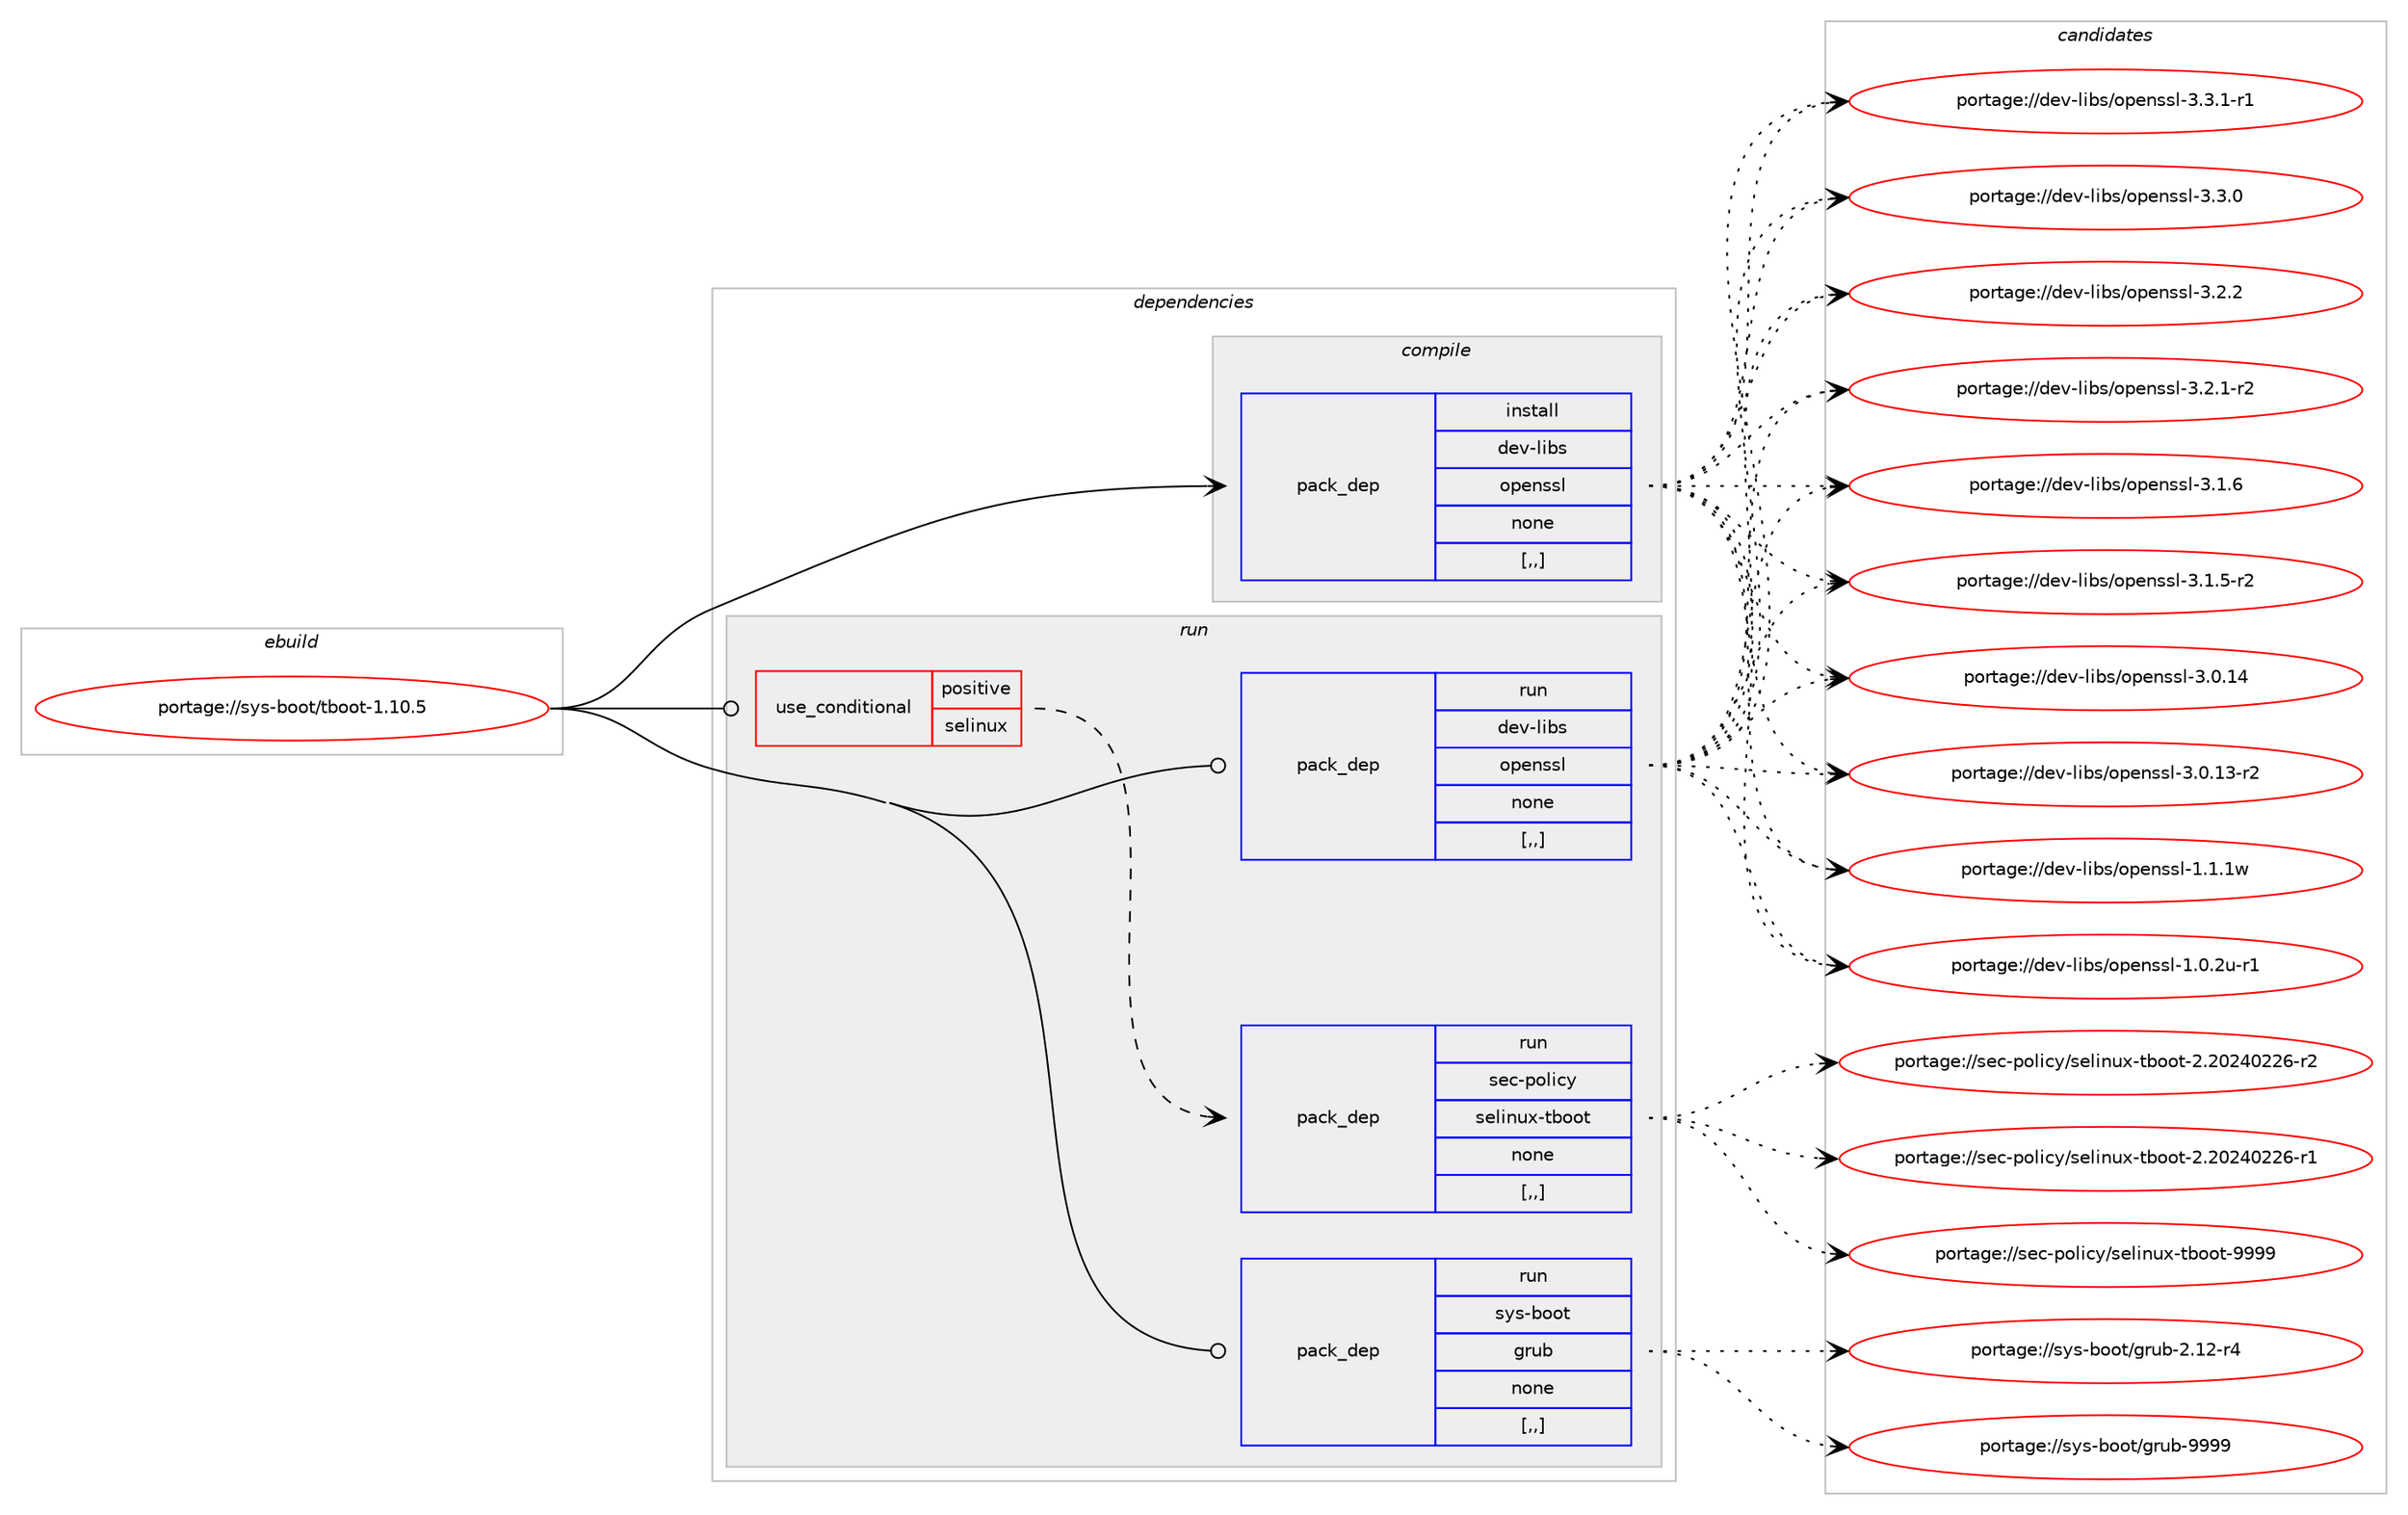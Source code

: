digraph prolog {

# *************
# Graph options
# *************

newrank=true;
concentrate=true;
compound=true;
graph [rankdir=LR,fontname=Helvetica,fontsize=10,ranksep=1.5];#, ranksep=2.5, nodesep=0.2];
edge  [arrowhead=vee];
node  [fontname=Helvetica,fontsize=10];

# **********
# The ebuild
# **********

subgraph cluster_leftcol {
color=gray;
label=<<i>ebuild</i>>;
id [label="portage://sys-boot/tboot-1.10.5", color=red, width=4, href="../sys-boot/tboot-1.10.5.svg"];
}

# ****************
# The dependencies
# ****************

subgraph cluster_midcol {
color=gray;
label=<<i>dependencies</i>>;
subgraph cluster_compile {
fillcolor="#eeeeee";
style=filled;
label=<<i>compile</i>>;
subgraph pack312072 {
dependency428866 [label=<<TABLE BORDER="0" CELLBORDER="1" CELLSPACING="0" CELLPADDING="4" WIDTH="220"><TR><TD ROWSPAN="6" CELLPADDING="30">pack_dep</TD></TR><TR><TD WIDTH="110">install</TD></TR><TR><TD>dev-libs</TD></TR><TR><TD>openssl</TD></TR><TR><TD>none</TD></TR><TR><TD>[,,]</TD></TR></TABLE>>, shape=none, color=blue];
}
id:e -> dependency428866:w [weight=20,style="solid",arrowhead="vee"];
}
subgraph cluster_compileandrun {
fillcolor="#eeeeee";
style=filled;
label=<<i>compile and run</i>>;
}
subgraph cluster_run {
fillcolor="#eeeeee";
style=filled;
label=<<i>run</i>>;
subgraph cond113851 {
dependency428867 [label=<<TABLE BORDER="0" CELLBORDER="1" CELLSPACING="0" CELLPADDING="4"><TR><TD ROWSPAN="3" CELLPADDING="10">use_conditional</TD></TR><TR><TD>positive</TD></TR><TR><TD>selinux</TD></TR></TABLE>>, shape=none, color=red];
subgraph pack312073 {
dependency428868 [label=<<TABLE BORDER="0" CELLBORDER="1" CELLSPACING="0" CELLPADDING="4" WIDTH="220"><TR><TD ROWSPAN="6" CELLPADDING="30">pack_dep</TD></TR><TR><TD WIDTH="110">run</TD></TR><TR><TD>sec-policy</TD></TR><TR><TD>selinux-tboot</TD></TR><TR><TD>none</TD></TR><TR><TD>[,,]</TD></TR></TABLE>>, shape=none, color=blue];
}
dependency428867:e -> dependency428868:w [weight=20,style="dashed",arrowhead="vee"];
}
id:e -> dependency428867:w [weight=20,style="solid",arrowhead="odot"];
subgraph pack312074 {
dependency428869 [label=<<TABLE BORDER="0" CELLBORDER="1" CELLSPACING="0" CELLPADDING="4" WIDTH="220"><TR><TD ROWSPAN="6" CELLPADDING="30">pack_dep</TD></TR><TR><TD WIDTH="110">run</TD></TR><TR><TD>dev-libs</TD></TR><TR><TD>openssl</TD></TR><TR><TD>none</TD></TR><TR><TD>[,,]</TD></TR></TABLE>>, shape=none, color=blue];
}
id:e -> dependency428869:w [weight=20,style="solid",arrowhead="odot"];
subgraph pack312075 {
dependency428870 [label=<<TABLE BORDER="0" CELLBORDER="1" CELLSPACING="0" CELLPADDING="4" WIDTH="220"><TR><TD ROWSPAN="6" CELLPADDING="30">pack_dep</TD></TR><TR><TD WIDTH="110">run</TD></TR><TR><TD>sys-boot</TD></TR><TR><TD>grub</TD></TR><TR><TD>none</TD></TR><TR><TD>[,,]</TD></TR></TABLE>>, shape=none, color=blue];
}
id:e -> dependency428870:w [weight=20,style="solid",arrowhead="odot"];
}
}

# **************
# The candidates
# **************

subgraph cluster_choices {
rank=same;
color=gray;
label=<<i>candidates</i>>;

subgraph choice312072 {
color=black;
nodesep=1;
choice1001011184510810598115471111121011101151151084551465146494511449 [label="portage://dev-libs/openssl-3.3.1-r1", color=red, width=4,href="../dev-libs/openssl-3.3.1-r1.svg"];
choice100101118451081059811547111112101110115115108455146514648 [label="portage://dev-libs/openssl-3.3.0", color=red, width=4,href="../dev-libs/openssl-3.3.0.svg"];
choice100101118451081059811547111112101110115115108455146504650 [label="portage://dev-libs/openssl-3.2.2", color=red, width=4,href="../dev-libs/openssl-3.2.2.svg"];
choice1001011184510810598115471111121011101151151084551465046494511450 [label="portage://dev-libs/openssl-3.2.1-r2", color=red, width=4,href="../dev-libs/openssl-3.2.1-r2.svg"];
choice100101118451081059811547111112101110115115108455146494654 [label="portage://dev-libs/openssl-3.1.6", color=red, width=4,href="../dev-libs/openssl-3.1.6.svg"];
choice1001011184510810598115471111121011101151151084551464946534511450 [label="portage://dev-libs/openssl-3.1.5-r2", color=red, width=4,href="../dev-libs/openssl-3.1.5-r2.svg"];
choice10010111845108105981154711111210111011511510845514648464952 [label="portage://dev-libs/openssl-3.0.14", color=red, width=4,href="../dev-libs/openssl-3.0.14.svg"];
choice100101118451081059811547111112101110115115108455146484649514511450 [label="portage://dev-libs/openssl-3.0.13-r2", color=red, width=4,href="../dev-libs/openssl-3.0.13-r2.svg"];
choice100101118451081059811547111112101110115115108454946494649119 [label="portage://dev-libs/openssl-1.1.1w", color=red, width=4,href="../dev-libs/openssl-1.1.1w.svg"];
choice1001011184510810598115471111121011101151151084549464846501174511449 [label="portage://dev-libs/openssl-1.0.2u-r1", color=red, width=4,href="../dev-libs/openssl-1.0.2u-r1.svg"];
dependency428866:e -> choice1001011184510810598115471111121011101151151084551465146494511449:w [style=dotted,weight="100"];
dependency428866:e -> choice100101118451081059811547111112101110115115108455146514648:w [style=dotted,weight="100"];
dependency428866:e -> choice100101118451081059811547111112101110115115108455146504650:w [style=dotted,weight="100"];
dependency428866:e -> choice1001011184510810598115471111121011101151151084551465046494511450:w [style=dotted,weight="100"];
dependency428866:e -> choice100101118451081059811547111112101110115115108455146494654:w [style=dotted,weight="100"];
dependency428866:e -> choice1001011184510810598115471111121011101151151084551464946534511450:w [style=dotted,weight="100"];
dependency428866:e -> choice10010111845108105981154711111210111011511510845514648464952:w [style=dotted,weight="100"];
dependency428866:e -> choice100101118451081059811547111112101110115115108455146484649514511450:w [style=dotted,weight="100"];
dependency428866:e -> choice100101118451081059811547111112101110115115108454946494649119:w [style=dotted,weight="100"];
dependency428866:e -> choice1001011184510810598115471111121011101151151084549464846501174511449:w [style=dotted,weight="100"];
}
subgraph choice312073 {
color=black;
nodesep=1;
choice1151019945112111108105991214711510110810511011712045116981111111164557575757 [label="portage://sec-policy/selinux-tboot-9999", color=red, width=4,href="../sec-policy/selinux-tboot-9999.svg"];
choice11510199451121111081059912147115101108105110117120451169811111111645504650485052485050544511450 [label="portage://sec-policy/selinux-tboot-2.20240226-r2", color=red, width=4,href="../sec-policy/selinux-tboot-2.20240226-r2.svg"];
choice11510199451121111081059912147115101108105110117120451169811111111645504650485052485050544511449 [label="portage://sec-policy/selinux-tboot-2.20240226-r1", color=red, width=4,href="../sec-policy/selinux-tboot-2.20240226-r1.svg"];
dependency428868:e -> choice1151019945112111108105991214711510110810511011712045116981111111164557575757:w [style=dotted,weight="100"];
dependency428868:e -> choice11510199451121111081059912147115101108105110117120451169811111111645504650485052485050544511450:w [style=dotted,weight="100"];
dependency428868:e -> choice11510199451121111081059912147115101108105110117120451169811111111645504650485052485050544511449:w [style=dotted,weight="100"];
}
subgraph choice312074 {
color=black;
nodesep=1;
choice1001011184510810598115471111121011101151151084551465146494511449 [label="portage://dev-libs/openssl-3.3.1-r1", color=red, width=4,href="../dev-libs/openssl-3.3.1-r1.svg"];
choice100101118451081059811547111112101110115115108455146514648 [label="portage://dev-libs/openssl-3.3.0", color=red, width=4,href="../dev-libs/openssl-3.3.0.svg"];
choice100101118451081059811547111112101110115115108455146504650 [label="portage://dev-libs/openssl-3.2.2", color=red, width=4,href="../dev-libs/openssl-3.2.2.svg"];
choice1001011184510810598115471111121011101151151084551465046494511450 [label="portage://dev-libs/openssl-3.2.1-r2", color=red, width=4,href="../dev-libs/openssl-3.2.1-r2.svg"];
choice100101118451081059811547111112101110115115108455146494654 [label="portage://dev-libs/openssl-3.1.6", color=red, width=4,href="../dev-libs/openssl-3.1.6.svg"];
choice1001011184510810598115471111121011101151151084551464946534511450 [label="portage://dev-libs/openssl-3.1.5-r2", color=red, width=4,href="../dev-libs/openssl-3.1.5-r2.svg"];
choice10010111845108105981154711111210111011511510845514648464952 [label="portage://dev-libs/openssl-3.0.14", color=red, width=4,href="../dev-libs/openssl-3.0.14.svg"];
choice100101118451081059811547111112101110115115108455146484649514511450 [label="portage://dev-libs/openssl-3.0.13-r2", color=red, width=4,href="../dev-libs/openssl-3.0.13-r2.svg"];
choice100101118451081059811547111112101110115115108454946494649119 [label="portage://dev-libs/openssl-1.1.1w", color=red, width=4,href="../dev-libs/openssl-1.1.1w.svg"];
choice1001011184510810598115471111121011101151151084549464846501174511449 [label="portage://dev-libs/openssl-1.0.2u-r1", color=red, width=4,href="../dev-libs/openssl-1.0.2u-r1.svg"];
dependency428869:e -> choice1001011184510810598115471111121011101151151084551465146494511449:w [style=dotted,weight="100"];
dependency428869:e -> choice100101118451081059811547111112101110115115108455146514648:w [style=dotted,weight="100"];
dependency428869:e -> choice100101118451081059811547111112101110115115108455146504650:w [style=dotted,weight="100"];
dependency428869:e -> choice1001011184510810598115471111121011101151151084551465046494511450:w [style=dotted,weight="100"];
dependency428869:e -> choice100101118451081059811547111112101110115115108455146494654:w [style=dotted,weight="100"];
dependency428869:e -> choice1001011184510810598115471111121011101151151084551464946534511450:w [style=dotted,weight="100"];
dependency428869:e -> choice10010111845108105981154711111210111011511510845514648464952:w [style=dotted,weight="100"];
dependency428869:e -> choice100101118451081059811547111112101110115115108455146484649514511450:w [style=dotted,weight="100"];
dependency428869:e -> choice100101118451081059811547111112101110115115108454946494649119:w [style=dotted,weight="100"];
dependency428869:e -> choice1001011184510810598115471111121011101151151084549464846501174511449:w [style=dotted,weight="100"];
}
subgraph choice312075 {
color=black;
nodesep=1;
choice115121115459811111111647103114117984557575757 [label="portage://sys-boot/grub-9999", color=red, width=4,href="../sys-boot/grub-9999.svg"];
choice1151211154598111111116471031141179845504649504511452 [label="portage://sys-boot/grub-2.12-r4", color=red, width=4,href="../sys-boot/grub-2.12-r4.svg"];
dependency428870:e -> choice115121115459811111111647103114117984557575757:w [style=dotted,weight="100"];
dependency428870:e -> choice1151211154598111111116471031141179845504649504511452:w [style=dotted,weight="100"];
}
}

}
